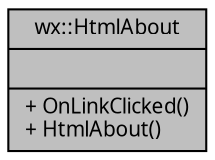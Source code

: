 digraph "wx::HtmlAbout"
{
 // INTERACTIVE_SVG=YES
  edge [fontname="Verdana",fontsize="10",labelfontname="Verdana",labelfontsize="10"];
  node [fontname="Verdana",fontsize="10",shape=record];
  Node1 [label="{wx::HtmlAbout\n||+ OnLinkClicked()\l+ HtmlAbout()\l}",height=0.2,width=0.4,color="black", fillcolor="grey75", style="filled", fontcolor="black"];
}
